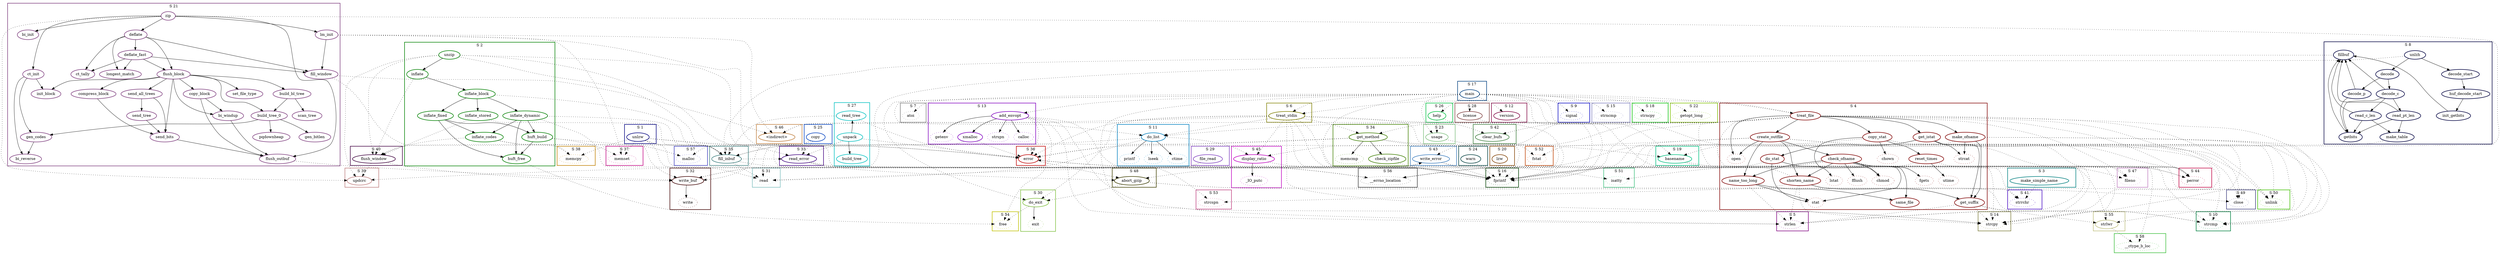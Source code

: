 digraph G {
  "UV zip (0)" [width=0.000000, height=0.000000, style=invis, label=""];
  "UV atoi (97)" [width=0.000000, height=0.000000, style=invis, label=""];
  "UV atoi (97)" [label="atoi", color="#808080", style=dotted];
  "UV zip (0)" [label="zip", color="#804080", style=bold];
  "UV do_exit (98)" [width=0.000000, height=0.000000, style=invis, label=""];
  "UV flush_outbuf (1)" [label="flush_outbuf", color="#804080", style=bold];
  "UV do_exit (98)" [label="do_exit", color="#80C040", style=bold];
  "UV updcrc (2)" [width=0.000000, height=0.000000, style=invis, label=""];
  "UV treat_file (99)" [width=0.000000, height=0.000000, style=invis,
                        label=""];
  "UV treat_file (99)" [label="treat_file", color="#800000", style=bold];
  "UV updcrc (2)" [label="updcrc", color="#C08080", style=bold];
  "UV treat_stdin (100)" [width=0.000000, height=0.000000, style=invis,
                          label=""];
  "UV treat_stdin (100)" [label="treat_stdin", color="#808000", style=bold];
  "UV bi_init (3)" [label="bi_init", color="#804080", style=bold];
  "UV do_list (101)" [width=0.000000, height=0.000000, style=invis, label=""];
  "UV do_list (101)" [label="do_list", color="#0080C0", style=bold];
  "UV ct_init (4)" [label="ct_init", color="#804080", style=bold];
  "UV fileno (102)" [width=0.000000, height=0.000000, style=invis, label=""];
  "UV fileno (102)" [label="fileno", color="#C080C0", style=dotted];
  "UV lm_init (5)" [label="lm_init", color="#804080", style=bold];
  "UV isatty (103)" [width=0.000000, height=0.000000, style=invis, label=""];
  "UV basename (6)" [width=0.000000, height=0.000000, style=invis, label=""];
  "UV isatty (103)" [label="isatty", color="#40C080", style=dotted];
  "UV basename (6)" [label="basename", color="#00C080", style=bold];
  "UV fstat (104)" [width=0.000000, height=0.000000, style=invis, label=""];
  "UV deflate (7)" [label="deflate", color="#804080", style=bold];
  "UV fstat (104)" [label="fstat", color="#C04000", style=dotted];
  "UV get_method (105)" [width=0.000000, height=0.000000, style=invis,
                         label=""];
  "UV file_read (8)" [width=0.000000, height=0.000000, style=invis, label=""];
  "UV get_method (105)" [label="get_method", color="#408000", style=bold];
  "UV file_read (8)" [label="file_read", color="#8040C0", style=bold];
  "UV read (9)" [width=0.000000, height=0.000000, style=invis, label=""];
  "UV get_istat (106)" [label="get_istat", color="#800000", style=bold];
  "UV read (9)" [label="read", color="#80C0C0", style=dotted];
  "UV copy (10)" [width=0.000000, height=0.000000, style=invis, label=""];
  "UV make_ofname (107)" [label="make_ofname", color="#800000", style=bold];
  "UV copy (10)" [label="copy", color="#0040C0", style=bold];
  "UV __errno_location (11)" [width=0.000000, height=0.000000, style=invis,
                              label=""];
  "UV __errno_location (11)" [label="__errno_location", color="#404040",
                              style=dotted];
  "UV open (108)" [label="open", color="#800000", style=dotted];
  "UV close (109)" [width=0.000000, height=0.000000, style=invis, label=""];
  "UV write_buf (12)" [width=0.000000, height=0.000000, style=invis, label=""];
  "UV close (109)" [label="close", color="#404080", style=dotted];
  "UV write_buf (12)" [label="write_buf", color="#400000", style=bold];
  "UV read_error (13)" [width=0.000000, height=0.000000, style=invis,
                        label=""];
  "UV read_error (13)" [label="read_error", color="#400080", style=bold];
  "UV create_outfile (110)" [label="create_outfile", color="#800000",
                             style=bold];
  "UV unlink (111)" [width=0.000000, height=0.000000, style=invis, label=""];
  "UV clear_bufs (14)" [width=0.000000, height=0.000000, style=invis,
                        label=""];
  "UV clear_bufs (14)" [label="clear_bufs", color="#408040", style=bold];
  "UV unlink (111)" [label="unlink", color="#40C000", style=dotted];
  "UV fill_inbuf (15)" [width=0.000000, height=0.000000, style=invis,
                        label=""];
  "UV copy_stat (112)" [label="copy_stat", color="#800000", style=bold];
  "UV fill_inbuf (15)" [label="fill_inbuf", color="#408080", style=bold];
  "UV flush_window (16)" [width=0.000000, height=0.000000, style=invis,
                          label=""];
  "UV check_ofname (113)" [label="check_ofname", color="#800000", style=bold];
  "UV flush_window (16)" [label="flush_window", color="#400040", style=bold];
  "UV write (17)" [label="write", color="#400000", style=dotted];
  "UV name_too_long (114)" [label="name_too_long", color="#800000",
                            style=bold];
  "UV write_error (18)" [width=0.000000, height=0.000000, style=invis,
                         label=""];
  "UV shorten_name (115)" [label="shorten_name", color="#800000", style=bold];
  "UV write_error (18)" [label="write_error", color="#4080C0", style=bold];
  "UV strlwr (19)" [width=0.000000, height=0.000000, style=invis, label=""];
  "UV strlwr (19)" [label="strlwr", color="#C0C080", style=bold];
  "UV do_stat (116)" [label="do_stat", color="#800000", style=bold];
  "UV __ctype_b_loc (20)" [width=0.000000, height=0.000000, style=invis,
                           label=""];
  "UV __ctype_b_loc (20)" [label="__ctype_b_loc", color="#40C040",
                           style=dotted];
  "UV lstat (117)" [label="lstat", color="#800000", style=dotted];
  "UV strrchr (21)" [width=0.000000, height=0.000000, style=invis, label=""];
  "UV stat (118)" [label="stat", color="#800000", style=dotted];
  "UV strrchr (21)" [label="strrchr", color="#4000C0", style=dotted];
  "UV make_simple_name (22)" [width=0.000000, height=0.000000, style=invis,
                              label=""];
  "UV make_simple_name (22)" [label="make_simple_name", color="#008080",
                              style=bold];
  "UV get_suffix (119)" [label="get_suffix", color="#800000", style=bold];
  "UV add_envopt (23)" [width=0.000000, height=0.000000, style=invis,
                        label=""];
  "UV strcat (120)" [label="strcat", color="#800000", style=dotted];
  "UV add_envopt (23)" [label="add_envopt", color="#8000C0", style=bold];
  "UV getenv (24)" [label="getenv", color="#8000C0", style=dotted];
  "UV memcmp (121)" [label="memcmp", color="#408000", style=dotted];
  "UV strlen (25)" [width=0.000000, height=0.000000, style=invis, label=""];
  "UV printf (122)" [label="printf", color="#0080C0", style=dotted];
  "UV strlen (25)" [label="strlen", color="#800080", style=dotted];
  "UV lseek (123)" [label="lseek", color="#0080C0", style=dotted];
  "UV xmalloc (26)" [label="xmalloc", color="#8000C0", style=bold];
  "UV strcpy (27)" [width=0.000000, height=0.000000, style=invis, label=""];
  "UV ctime (124)" [label="ctime", color="#0080C0", style=dotted];
  "UV strcpy (27)" [label="strcpy", color="#808040", style=dotted];
  "UV strspn (28)" [label="strspn", color="#8000C0", style=dotted];
  "UV same_file (125)" [label="same_file", color="#800000", style=bold];
  "UV strcspn (29)" [width=0.000000, height=0.000000, style=invis, label=""];
  "UV fflush (126)" [label="fflush", color="#800000", style=dotted];
  "UV strcspn (29)" [label="strcspn", color="#C04080", style=dotted];
  "UV free (30)" [width=0.000000, height=0.000000, style=invis, label=""];
  "UV fgets (127)" [label="fgets", color="#800000", style=dotted];
  "UV free (30)" [label="free", color="#C0C000", style=dotted];
  "UV chmod (128)" [label="chmod", color="#800000", style=dotted];
  "UV calloc (31)" [label="calloc", color="#8000C0", style=dotted];
  "UV error (32)" [width=0.000000, height=0.000000, style=invis, label=""];
  "UV reset_times (129)" [label="reset_times", color="#800000", style=bold];
  "UV error (32)" [label="error", color="#C00000", style=bold];
  "UV fprintf (33)" [width=0.000000, height=0.000000, style=invis, label=""];
  "UV utime (130)" [label="utime", color="#800000", style=dotted];
  "UV fprintf (33)" [label="fprintf", color="#004000", style=dotted];
  "UV abort_gzip (34)" [width=0.000000, height=0.000000, style=invis,
                        label=""];
  "UV chown (131)" [label="chown", color="#800000", style=dotted];
  "UV abort_gzip (34)" [label="abort_gzip", color="#404000", style=bold];
  "UV warn (35)" [width=0.000000, height=0.000000, style=invis, label=""];
  "UV warn (35)" [label="warn", color="#004040", style=bold];
  "UV exit (132)" [label="exit", color="#80C040", style=dotted];
  "UV perror (36)" [width=0.000000, height=0.000000, style=invis, label=""];
  "UV fill_window (133)" [label="fill_window", color="#804080", style=bold];
  "UV perror (36)" [label="perror", color="#C00040", style=dotted];
  "UV display_ratio (37)" [width=0.000000, height=0.000000, style=invis,
                           label=""];
  "UV display_ratio (37)" [label="display_ratio", color="#C000C0", style=bold];
  "UV longest_match (134)" [label="longest_match", color="#804080",
                            style=bold];
  "UV deflate_fast (135)" [label="deflate_fast", color="#804080", style=bold];
  "UV _IO_putc (38)" [label="_IO_putc", color="#C000C0", style=dotted];
  "UV malloc (39)" [width=0.000000, height=0.000000, style=invis, label=""];
  "UV malloc (39)" [label="malloc", color="#4040C0", style=dotted];
  "UV check_zipfile (40)" [label="check_zipfile", color="#408000", style=bold];
  "UV unzip (41)" [width=0.000000, height=0.000000, style=invis, label=""];
  "UV unzip (41)" [label="unzip", color="#008000", style=bold];
  "UV inflate (42)" [label="inflate", color="#008000", style=bold];
  "UV read_tree (43)" [label="read_tree", color="#00C0C0", style=bold];
  "UV build_tree (44)" [label="build_tree", color="#00C0C0", style=bold];
  "UV unpack (45)" [width=0.000000, height=0.000000, style=invis, label=""];
  "UV unpack (45)" [label="unpack", color="#00C0C0", style=bold];
  "UV unlzw (46)" [width=0.000000, height=0.000000, style=invis, label=""];
  "UV unlzw (46)" [label="unlzw", color="#000080", style=bold];
  "UV memset (47)" [width=0.000000, height=0.000000, style=invis, label=""];
  "UV memset (47)" [label="memset", color="#C00080", style=dotted];
  "UV memcpy (48)" [width=0.000000, height=0.000000, style=invis, label=""];
  "UV memcpy (48)" [label="memcpy", color="#C08000", style=dotted];
  "UV fillbuf (49)" [label="fillbuf", color="#000040", style=bold];
  "UV getbits (50)" [label="getbits", color="#000040", style=bold];
  "UV init_getbits (51)" [label="init_getbits", color="#000040", style=bold];
  "UV make_table (52)" [label="make_table", color="#000040", style=bold];
  "UV read_pt_len (53)" [label="read_pt_len", color="#000040", style=bold];
  "UV read_c_len (54)" [label="read_c_len", color="#000040", style=bold];
  "UV decode_c (55)" [label="decode_c", color="#000040", style=bold];
  "UV decode_p (56)" [label="decode_p", color="#000040", style=bold];
  "UV huf_decode_start (57)" [label="huf_decode_start", color="#000040",
                              style=bold];
  "UV decode_start (58)" [label="decode_start", color="#000040", style=bold];
  "UV decode (59)" [label="decode", color="#000040", style=bold];
  "UV unlzh (60)" [width=0.000000, height=0.000000, style=invis, label=""];
  "UV unlzh (60)" [label="unlzh", color="#000040", style=bold];
  "UV gen_codes (61)" [label="gen_codes", color="#804080", style=bold];
  "UV bi_reverse (62)" [label="bi_reverse", color="#804080", style=bold];
  "UV init_block (63)" [label="init_block", color="#804080", style=bold];
  "UV pqdownheap (64)" [label="pqdownheap", color="#804080", style=bold];
  "UV gen_bitlen (65)" [label="gen_bitlen", color="#804080", style=bold];
  "UV build_tree_0 (66)" [label="build_tree_0", color="#804080", style=bold];
  "UV scan_tree (67)" [label="scan_tree", color="#804080", style=bold];
  "UV send_tree (68)" [label="send_tree", color="#804080", style=bold];
  "UV send_bits (69)" [label="send_bits", color="#804080", style=bold];
  "UV build_bl_tree (70)" [label="build_bl_tree", color="#804080", style=bold];
  "UV send_all_trees (71)" [label="send_all_trees", color="#804080",
                            style=bold];
  "UV flush_block (72)" [label="flush_block", color="#804080", style=bold];
  "UV set_file_type (73)" [label="set_file_type", color="#804080", style=bold];
  "UV copy_block (74)" [label="copy_block", color="#804080", style=bold];
  "UV compress_block (75)" [label="compress_block", color="#804080",
                            style=bold];
  "UV bi_windup (76)" [label="bi_windup", color="#804080", style=bold];
  "UV ct_tally (77)" [label="ct_tally", color="#804080", style=bold];
  "UV lzw (78)" [width=0.000000, height=0.000000, style=invis, label=""];
  "UV lzw (78)" [label="lzw", color="#804000", style=bold];
  "UV huft_build (79)" [label="huft_build", color="#008000", style=bold];
  "UV huft_free (80)" [label="huft_free", color="#008000", style=bold];
  "UV inflate_codes (81)" [label="inflate_codes", color="#008000", style=bold];
  "UV inflate_stored (82)" [label="inflate_stored", color="#008000",
                            style=bold];
  "UV inflate_fixed (83)" [label="inflate_fixed", color="#008000", style=bold];
  "UV inflate_dynamic (84)" [label="inflate_dynamic", color="#008000",
                             style=bold];
  "UV inflate_block (85)" [label="inflate_block", color="#008000", style=bold];
  "UV <indirect> (86)" [width=0.000000, height=0.000000, style=invis,
                        label=""];
  "UV <indirect> (86)" [label="<indirect>", color="#C08040", style=bold];
  "UV usage (87)" [width=0.000000, height=0.000000, style=invis, label=""];
  "UV usage (87)" [label="usage", color="#80C080", style=bold];
  "UV help (88)" [width=0.000000, height=0.000000, style=invis, label=""];
  "UV help (88)" [label="help", color="#00C040", style=bold];
  "UV license (89)" [width=0.000000, height=0.000000, style=invis, label=""];
  "UV license (89)" [label="license", color="#804040", style=bold];
  "UV version (90)" [width=0.000000, height=0.000000, style=invis, label=""];
  "UV version (90)" [label="version", color="#800040", style=bold];
  "UV main (91)" [width=0.000000, height=0.000000, style=invis, label=""];
  "UV main (91)" [label="main", color="#004080", style=bold];
  "UV strcmp (92)" [width=0.000000, height=0.000000, style=invis, label=""];
  "UV strcmp (92)" [label="strcmp", color="#008040", style=dotted];
  "UV signal (93)" [width=0.000000, height=0.000000, style=invis, label=""];
  "UV signal (93)" [label="signal", color="#0000C0", style=dotted];
  "UV strncmp (94)" [width=0.000000, height=0.000000, style=invis, label=""];
  "UV strncmp (94)" [label="strncmp", color="#8080C0", style=dotted];
  "UV strncpy (95)" [width=0.000000, height=0.000000, style=invis, label=""];
  "UV strncpy (95)" [label="strncpy", color="#00C000", style=dotted];
  "UV getopt_long (96)" [width=0.000000, height=0.000000, style=invis,
                         label=""];
  "UV getopt_long (96)" [label="getopt_long", color="#80C000", style=dotted];
  
  subgraph cluster_36 { label="S 36";
    color="#C00000";
    style=bold;
    "UV error (32)";"UV error (32)"; };
  subgraph cluster_37 { label="S 37";
    color="#C00080";
    style=bold;
    "UV memset (47)";"UV memset (47)"; };
  subgraph cluster_50 { label="S 50";
    color="#40C000";
    style=bold;
    "UV unlink (111)";"UV unlink (111)"; };
  subgraph cluster_38 { label="S 38";
    color="#C08000";
    style=bold;
    "UV memcpy (48)";"UV memcpy (48)"; };
  subgraph cluster_51 { label="S 51";
    color="#40C080";
    style=bold;
    "UV isatty (103)";"UV isatty (103)"; };
  subgraph cluster_52 { label="S 52";
    color="#C04000";
    style=bold;
    "UV fstat (104)";"UV fstat (104)"; };
  subgraph cluster_39 { label="S 39";
    color="#C08080";
    style=bold;
    "UV updcrc (2)";"UV updcrc (2)"; };
  subgraph cluster_53 { label="S 53";
    color="#C04080";
    style=bold;
    "UV strcspn (29)";"UV strcspn (29)"; };
  subgraph cluster_54 { label="S 54";
    color="#C0C000";
    style=bold;
    "UV free (30)";"UV free (30)"; };
  subgraph cluster_20 { label="S 20";
    color="#804000";
    style=bold;
    "UV lzw (78)";"UV lzw (78)"; };
  subgraph cluster_55 { label="S 55";
    color="#C0C080";
    style=bold;
    "UV strlwr (19)";"UV strlwr (19)"; };
  subgraph cluster_56 { label="S 56";
    color="#404040";
    style=bold;
    "UV __errno_location (11)";"UV __errno_location (11)"; };
  subgraph cluster_21 { label="S 21";
    color="#804080";
    style=bold;
    "UV ct_tally (77)";"UV bi_windup (76)";"UV compress_block (75)";"UV copy_block (74)";"UV set_file_type (73)";"UV flush_block (72)";"UV send_all_trees (71)";"UV build_bl_tree (70)";"UV send_bits (69)";"UV send_tree (68)";"UV scan_tree (67)";"UV build_tree_0 (66)";"UV gen_bitlen (65)";"UV pqdownheap (64)";"UV init_block (63)";"UV bi_reverse (62)";"UV gen_codes (61)";"UV deflate_fast (135)";"UV longest_match (134)";"UV fill_window (133)";"UV deflate (7)";"UV lm_init (5)";"UV ct_init (4)";"UV bi_init (3)";"UV flush_outbuf (1)";"UV zip (0)";"UV zip (0)"; };
  subgraph cluster_22 { label="S 22";
    color="#80C000";
    style=bold;
    "UV getopt_long (96)";"UV getopt_long (96)"; };
  subgraph cluster_57 { label="S 57";
    color="#4040C0";
    style=bold;
    "UV malloc (39)";"UV malloc (39)"; };
  subgraph cluster_23 { label="S 23";
    color="#80C080";
    style=bold;
    "UV usage (87)";"UV usage (87)"; };
  subgraph cluster_58 { label="S 58";
    color="#40C040";
    style=bold;
    "UV __ctype_b_loc (20)";"UV __ctype_b_loc (20)"; };
  subgraph cluster_24 { label="S 24";
    color="#004040";
    style=bold;
    "UV warn (35)";"UV warn (35)"; };
  subgraph cluster_25 { label="S 25";
    color="#0040C0";
    style=bold;
    "UV copy (10)";"UV copy (10)"; };
  subgraph cluster_26 { label="S 26";
    color="#00C040";
    style=bold;
    "UV help (88)";"UV help (88)"; };
  subgraph cluster_27 { label="S 27";
    color="#00C0C0";
    style=bold;
    "UV unpack (45)";"UV unpack (45)";"UV build_tree (44)";"UV read_tree (43)"; };
  subgraph cluster_40 { label="S 40";
    color="#400040";
    style=bold;
    "UV flush_window (16)";"UV flush_window (16)"; };
  subgraph cluster_28 { label="S 28";
    color="#804040";
    style=bold;
    "UV license (89)";"UV license (89)"; };
  subgraph cluster_41 { label="S 41";
    color="#4000C0";
    style=bold;
    "UV strrchr (21)";"UV strrchr (21)"; };
  subgraph cluster_42 { label="S 42";
    color="#408040";
    style=bold;
    "UV clear_bufs (14)";"UV clear_bufs (14)"; };
  subgraph cluster_29 { label="S 29";
    color="#8040C0";
    style=bold;
    "UV file_read (8)";"UV file_read (8)"; };
  subgraph cluster_43 { label="S 43";
    color="#4080C0";
    style=bold;
    "UV write_error (18)";"UV write_error (18)"; };
  subgraph cluster_44 { label="S 44";
    color="#C00040";
    style=bold;
    "UV perror (36)";"UV perror (36)"; };
  subgraph cluster_10 { label="S 10";
    color="#008040";
    style=bold;
    "UV strcmp (92)";"UV strcmp (92)"; };
  subgraph cluster_1 { label="S 1";
    color="#000080";
    style=bold;
    "UV unlzw (46)";"UV unlzw (46)"; };
  subgraph cluster_45 { label="S 45";
    color="#C000C0";
    style=bold;
    "UV _IO_putc (38)";"UV display_ratio (37)";"UV display_ratio (37)"; };
  subgraph cluster_46 { label="S 46";
    color="#C08040";
    style=bold;
    "UV <indirect> (86)";"UV <indirect> (86)"; };
  subgraph cluster_2 { label="S 2";
    color="#008000";
    style=bold;
    "UV inflate_block (85)";"UV inflate_dynamic (84)";"UV inflate_fixed (83)";"UV inflate_stored (82)";"UV inflate_codes (81)";"UV huft_free (80)";"UV huft_build (79)";"UV inflate (42)";"UV unzip (41)";"UV unzip (41)"; };
  subgraph cluster_11 { label="S 11";
    color="#0080C0";
    style=bold;
    "UV ctime (124)";"UV lseek (123)";"UV printf (122)";"UV do_list (101)";"UV do_list (101)"; };
  subgraph cluster_12 { label="S 12";
    color="#800040";
    style=bold;
    "UV version (90)";"UV version (90)"; };
  subgraph cluster_47 { label="S 47";
    color="#C080C0";
    style=bold;
    "UV fileno (102)";"UV fileno (102)"; };
  subgraph cluster_3 { label="S 3";
    color="#008080";
    style=bold;
    "UV make_simple_name (22)";"UV make_simple_name (22)"; };
  subgraph cluster_48 { label="S 48";
    color="#404000";
    style=bold;
    "UV abort_gzip (34)";"UV abort_gzip (34)"; };
  subgraph cluster_13 { label="S 13";
    color="#8000C0";
    style=bold;
    "UV calloc (31)";"UV strspn (28)";"UV xmalloc (26)";"UV getenv (24)";"UV add_envopt (23)";"UV add_envopt (23)"; };
  subgraph cluster_4 { label="S 4";
    color="#800000";
    style=bold;
    "UV chown (131)";"UV utime (130)";"UV reset_times (129)";"UV chmod (128)";"UV fgets (127)";"UV fflush (126)";"UV same_file (125)";"UV strcat (120)";"UV get_suffix (119)";"UV stat (118)";"UV lstat (117)";"UV do_stat (116)";"UV shorten_name (115)";"UV name_too_long (114)";"UV check_ofname (113)";"UV copy_stat (112)";"UV create_outfile (110)";"UV open (108)";"UV make_ofname (107)";"UV get_istat (106)";"UV treat_file (99)";"UV treat_file (99)"; };
  subgraph cluster_49 { label="S 49";
    color="#404080";
    style=bold;
    "UV close (109)";"UV close (109)"; };
  subgraph cluster_14 { label="S 14";
    color="#808040";
    style=bold;
    "UV strcpy (27)";"UV strcpy (27)"; };
  subgraph cluster_5 { label="S 5";
    color="#800080";
    style=bold;
    "UV strlen (25)";"UV strlen (25)"; };
  subgraph cluster_15 { label="S 15";
    color="#8080C0";
    style=bold;
    "UV strncmp (94)";"UV strncmp (94)"; };
  subgraph cluster_6 { label="S 6";
    color="#808000";
    style=bold;
    "UV treat_stdin (100)";"UV treat_stdin (100)"; };
  subgraph cluster_16 { label="S 16";
    color="#004000";
    style=bold;
    "UV fprintf (33)";"UV fprintf (33)"; };
  subgraph cluster_7 { label="S 7";
    color="#808080";
    style=bold;
    "UV atoi (97)";"UV atoi (97)"; };
  subgraph cluster_17 { label="S 17";
    color="#004080";
    style=bold;
    "UV main (91)";"UV main (91)"; };
  subgraph cluster_8 { label="S 8";
    color="#000040";
    style=bold;
    "UV unlzh (60)";"UV unlzh (60)";"UV decode (59)";"UV decode_start (58)";"UV huf_decode_start (57)";"UV decode_p (56)";"UV decode_c (55)";"UV read_c_len (54)";"UV read_pt_len (53)";"UV make_table (52)";"UV init_getbits (51)";"UV getbits (50)";"UV fillbuf (49)"; };
  subgraph cluster_30 { label="S 30";
    color="#80C040";
    style=bold;
    "UV exit (132)";"UV do_exit (98)";"UV do_exit (98)"; };
  subgraph cluster_18 { label="S 18";
    color="#00C000";
    style=bold;
    "UV strncpy (95)";"UV strncpy (95)"; };
  subgraph cluster_9 { label="S 9";
    color="#0000C0";
    style=bold;
    "UV signal (93)";"UV signal (93)"; };
  subgraph cluster_31 { label="S 31";
    color="#80C0C0";
    style=bold;
    "UV read (9)";"UV read (9)"; };
  subgraph cluster_32 { label="S 32";
    color="#400000";
    style=bold;
    "UV write (17)";"UV write_buf (12)";"UV write_buf (12)"; };
  subgraph cluster_19 { label="S 19";
    color="#00C080";
    style=bold;
    "UV basename (6)";"UV basename (6)"; };
  subgraph cluster_33 { label="S 33";
    color="#400080";
    style=bold;
    "UV read_error (13)";"UV read_error (13)"; };
  subgraph cluster_34 { label="S 34";
    color="#408000";
    style=bold;
    "UV check_zipfile (40)";"UV memcmp (121)";"UV get_method (105)";"UV get_method (105)"; };
  subgraph cluster_35 { label="S 35";
    color="#408080";
    style=bold;
    "UV fill_inbuf (15)";"UV fill_inbuf (15)"; };
  
  "UV atoi (97)" -> "UV atoi (97)" [style=invis, minlen=0];
  "UV zip (0)" -> "UV zip (0)" [style=invis, minlen=0];
  "UV zip (0)" -> "UV flush_outbuf (1)";
  "UV zip (0)" -> "UV updcrc (2)" [style=dotted];
  "UV zip (0)" -> "UV bi_init (3)";
  "UV zip (0)" -> "UV ct_init (4)";
  "UV zip (0)" -> "UV lm_init (5)";
  "UV zip (0)" -> "UV basename (6)" [style=dotted];
  "UV zip (0)" -> "UV deflate (7)";
  "UV flush_outbuf (1)" -> "UV zip (0)" [style=invis, minlen=0];
  "UV flush_outbuf (1)" -> "UV write_buf (12)" [style=dotted];
  "UV do_exit (98)" -> "UV free (30)" [style=dotted];
  "UV do_exit (98)" -> "UV do_exit (98)" [style=invis, minlen=0];
  "UV do_exit (98)" -> "UV exit (132)";
  "UV treat_file (99)" -> "UV clear_bufs (14)" [style=dotted];
  "UV treat_file (99)" -> "UV write_error (18)" [style=dotted];
  "UV treat_file (99)" -> "UV strlen (25)" [style=dotted];
  "UV treat_file (99)" -> "UV strcpy (27)" [style=dotted];
  "UV treat_file (99)" -> "UV fprintf (33)" [style=dotted];
  "UV treat_file (99)" -> "UV perror (36)" [style=dotted];
  "UV treat_file (99)" -> "UV display_ratio (37)" [style=dotted];
  "UV treat_file (99)" -> "UV <indirect> (86)" [style=dotted];
  "UV treat_file (99)" -> "UV strcmp (92)" [style=dotted];
  "UV treat_file (99)" -> "UV treat_file (99)" [style=invis, minlen=0];
  "UV treat_file (99)" -> "UV treat_stdin (100)" [style=dotted];
  "UV treat_file (99)" -> "UV do_list (101)" [style=dotted];
  "UV treat_file (99)" -> "UV fileno (102)" [style=dotted];
  "UV treat_file (99)" -> "UV get_method (105)" [style=dotted];
  "UV treat_file (99)" -> "UV get_istat (106)";
  "UV treat_file (99)" -> "UV make_ofname (107)";
  "UV treat_file (99)" -> "UV open (108)";
  "UV treat_file (99)" -> "UV close (109)" [style=dotted];
  "UV treat_file (99)" -> "UV create_outfile (110)";
  "UV treat_file (99)" -> "UV unlink (111)" [style=dotted];
  "UV treat_file (99)" -> "UV copy_stat (112)";
  "UV updcrc (2)" -> "UV updcrc (2)" [style=invis, minlen=0];
  "UV treat_stdin (100)" -> "UV clear_bufs (14)" [style=dotted];
  "UV treat_stdin (100)" -> "UV strcpy (27)" [style=dotted];
  "UV treat_stdin (100)" -> "UV error (32)" [style=dotted];
  "UV treat_stdin (100)" -> "UV fprintf (33)" [style=dotted];
  "UV treat_stdin (100)" -> "UV display_ratio (37)" [style=dotted];
  "UV treat_stdin (100)" -> "UV <indirect> (86)" [style=dotted];
  "UV treat_stdin (100)" -> "UV do_exit (98)" [style=dotted];
  "UV treat_stdin (100)" -> "UV treat_stdin (100)" [style=invis, minlen=0];
  "UV treat_stdin (100)" -> "UV do_list (101)" [style=dotted];
  "UV treat_stdin (100)" -> "UV fileno (102)" [style=dotted];
  "UV treat_stdin (100)" -> "UV isatty (103)" [style=dotted];
  "UV treat_stdin (100)" -> "UV fstat (104)" [style=dotted];
  "UV treat_stdin (100)" -> "UV get_method (105)" [style=dotted];
  "UV bi_init (3)" -> "UV zip (0)" [style=invis, minlen=0];
  "UV do_list (101)" -> "UV read (9)" [style=dotted];
  "UV do_list (101)" -> "UV read_error (13)" [style=dotted];
  "UV do_list (101)" -> "UV display_ratio (37)" [style=dotted];
  "UV do_list (101)" -> "UV do_list (101)" [style=invis, minlen=0];
  "UV do_list (101)" -> "UV printf (122)";
  "UV do_list (101)" -> "UV lseek (123)";
  "UV do_list (101)" -> "UV ctime (124)";
  "UV ct_init (4)" -> "UV zip (0)" [style=invis, minlen=0];
  "UV ct_init (4)" -> "UV gen_codes (61)";
  "UV ct_init (4)" -> "UV bi_reverse (62)";
  "UV ct_init (4)" -> "UV init_block (63)";
  "UV fileno (102)" -> "UV fileno (102)" [style=invis, minlen=0];
  "UV lm_init (5)" -> "UV zip (0)" [style=invis, minlen=0];
  "UV lm_init (5)" -> "UV error (32)" [style=dotted];
  "UV lm_init (5)" -> "UV memset (47)" [style=dotted];
  "UV lm_init (5)" -> "UV <indirect> (86)" [style=dotted];
  "UV lm_init (5)" -> "UV fill_window (133)";
  "UV isatty (103)" -> "UV isatty (103)" [style=invis, minlen=0];
  "UV basename (6)" -> "UV basename (6)" [style=invis, minlen=0];
  "UV basename (6)" -> "UV strlwr (19)" [style=dotted];
  "UV basename (6)" -> "UV strrchr (21)" [style=dotted];
  "UV deflate (7)" -> "UV zip (0)" [style=invis, minlen=0];
  "UV deflate (7)" -> "UV flush_block (72)";
  "UV deflate (7)" -> "UV ct_tally (77)";
  "UV deflate (7)" -> "UV fill_window (133)";
  "UV deflate (7)" -> "UV longest_match (134)";
  "UV deflate (7)" -> "UV deflate_fast (135)";
  "UV fstat (104)" -> "UV fstat (104)" [style=invis, minlen=0];
  "UV get_method (105)" -> "UV basename (6)" [style=dotted];
  "UV get_method (105)" -> "UV fill_inbuf (15)" [style=dotted];
  "UV get_method (105)" -> "UV error (32)" [style=dotted];
  "UV get_method (105)" -> "UV fprintf (33)" [style=dotted];
  "UV get_method (105)" -> "UV check_zipfile (40)";
  "UV get_method (105)" -> "UV get_method (105)" [style=invis, minlen=0];
  "UV get_method (105)" -> "UV memcmp (121)";
  "UV file_read (8)" -> "UV updcrc (2)" [style=dotted];
  "UV file_read (8)" -> "UV file_read (8)" [style=invis, minlen=0];
  "UV file_read (8)" -> "UV read (9)" [style=dotted];
  "UV get_istat (106)" -> "UV __errno_location (11)" [style=dotted];
  "UV get_istat (106)" -> "UV strlen (25)" [style=dotted];
  "UV get_istat (106)" -> "UV strcpy (27)" [style=dotted];
  "UV get_istat (106)" -> "UV perror (36)" [style=dotted];
  "UV get_istat (106)" -> "UV strcmp (92)" [style=dotted];
  "UV get_istat (106)" -> "UV treat_file (99)" [style=invis, minlen=0];
  "UV get_istat (106)" -> "UV do_stat (116)";
  "UV get_istat (106)" -> "UV get_suffix (119)";
  "UV get_istat (106)" -> "UV strcat (120)";
  "UV read (9)" -> "UV read (9)" [style=invis, minlen=0];
  "UV make_ofname (107)" -> "UV strlwr (19)" [style=dotted];
  "UV make_ofname (107)" -> "UV strcpy (27)" [style=dotted];
  "UV make_ofname (107)" -> "UV fprintf (33)" [style=dotted];
  "UV make_ofname (107)" -> "UV strcmp (92)" [style=dotted];
  "UV make_ofname (107)" -> "UV treat_file (99)" [style=invis, minlen=0];
  "UV make_ofname (107)" -> "UV get_suffix (119)";
  "UV make_ofname (107)" -> "UV strcat (120)";
  "UV copy (10)" -> "UV read (9)" [style=dotted];
  "UV copy (10)" -> "UV copy (10)" [style=invis, minlen=0];
  "UV copy (10)" -> "UV __errno_location (11)" [style=dotted];
  "UV copy (10)" -> "UV write_buf (12)" [style=dotted];
  "UV copy (10)" -> "UV read_error (13)" [style=dotted];
  "UV __errno_location (11)" -> "UV __errno_location (11)" [style=invis,
                                                            minlen=0];
  "UV open (108)" -> "UV treat_file (99)" [style=invis, minlen=0];
  "UV close (109)" -> "UV close (109)" [style=invis, minlen=0];
  "UV write_buf (12)" -> "UV write_buf (12)" [style=invis, minlen=0];
  "UV write_buf (12)" -> "UV write (17)";
  "UV write_buf (12)" -> "UV write_error (18)" [style=dotted];
  "UV read_error (13)" -> "UV __errno_location (11)" [style=dotted];
  "UV read_error (13)" -> "UV read_error (13)" [style=invis, minlen=0];
  "UV read_error (13)" -> "UV fprintf (33)" [style=dotted];
  "UV read_error (13)" -> "UV abort_gzip (34)" [style=dotted];
  "UV read_error (13)" -> "UV perror (36)" [style=dotted];
  "UV create_outfile (110)" -> "UV fprintf (33)" [style=dotted];
  "UV create_outfile (110)" -> "UV perror (36)" [style=dotted];
  "UV create_outfile (110)" -> "UV treat_file (99)" [style=invis, minlen=0];
  "UV create_outfile (110)" -> "UV fstat (104)" [style=dotted];
  "UV create_outfile (110)" -> "UV open (108)";
  "UV create_outfile (110)" -> "UV close (109)" [style=dotted];
  "UV create_outfile (110)" -> "UV unlink (111)" [style=dotted];
  "UV create_outfile (110)" -> "UV check_ofname (113)";
  "UV create_outfile (110)" -> "UV name_too_long (114)";
  "UV create_outfile (110)" -> "UV shorten_name (115)";
  "UV clear_bufs (14)" -> "UV clear_bufs (14)" [style=invis, minlen=0];
  "UV unlink (111)" -> "UV unlink (111)" [style=invis, minlen=0];
  "UV copy_stat (112)" -> "UV fprintf (33)" [style=dotted];
  "UV copy_stat (112)" -> "UV perror (36)" [style=dotted];
  "UV copy_stat (112)" -> "UV treat_file (99)" [style=invis, minlen=0];
  "UV copy_stat (112)" -> "UV unlink (111)" [style=dotted];
  "UV copy_stat (112)" -> "UV chmod (128)";
  "UV copy_stat (112)" -> "UV reset_times (129)";
  "UV copy_stat (112)" -> "UV chown (131)";
  "UV fill_inbuf (15)" -> "UV read (9)" [style=dotted];
  "UV fill_inbuf (15)" -> "UV __errno_location (11)" [style=dotted];
  "UV fill_inbuf (15)" -> "UV read_error (13)" [style=dotted];
  "UV fill_inbuf (15)" -> "UV fill_inbuf (15)" [style=invis, minlen=0];
  "UV check_ofname (113)" -> "UV __errno_location (11)" [style=dotted];
  "UV check_ofname (113)" -> "UV __ctype_b_loc (20)" [style=dotted];
  "UV check_ofname (113)" -> "UV strcpy (27)" [style=dotted];
  "UV check_ofname (113)" -> "UV fprintf (33)" [style=dotted];
  "UV check_ofname (113)" -> "UV perror (36)" [style=dotted];
  "UV check_ofname (113)" -> "UV strcmp (92)" [style=dotted];
  "UV check_ofname (113)" -> "UV treat_file (99)" [style=invis, minlen=0];
  "UV check_ofname (113)" -> "UV fileno (102)" [style=dotted];
  "UV check_ofname (113)" -> "UV isatty (103)" [style=dotted];
  "UV check_ofname (113)" -> "UV unlink (111)" [style=dotted];
  "UV check_ofname (113)" -> "UV name_too_long (114)";
  "UV check_ofname (113)" -> "UV shorten_name (115)";
  "UV check_ofname (113)" -> "UV stat (118)";
  "UV check_ofname (113)" -> "UV same_file (125)";
  "UV check_ofname (113)" -> "UV fflush (126)";
  "UV check_ofname (113)" -> "UV fgets (127)";
  "UV check_ofname (113)" -> "UV chmod (128)";
  "UV flush_window (16)" -> "UV updcrc (2)" [style=dotted];
  "UV flush_window (16)" -> "UV write_buf (12)" [style=dotted];
  "UV flush_window (16)" -> "UV flush_window (16)" [style=invis, minlen=0];
  "UV write (17)" -> "UV write_buf (12)" [style=invis, minlen=0];
  "UV name_too_long (114)" -> "UV strlen (25)" [style=dotted];
  "UV name_too_long (114)" -> "UV treat_file (99)" [style=invis, minlen=0];
  "UV name_too_long (114)" -> "UV stat (118)";
  "UV name_too_long (114)" -> "UV same_file (125)";
  "UV shorten_name (115)" -> "UV strrchr (21)" [style=dotted];
  "UV shorten_name (115)" -> "UV strlen (25)" [style=dotted];
  "UV shorten_name (115)" -> "UV strcpy (27)" [style=dotted];
  "UV shorten_name (115)" -> "UV strcspn (29)" [style=dotted];
  "UV shorten_name (115)" -> "UV error (32)" [style=dotted];
  "UV shorten_name (115)" -> "UV strcmp (92)" [style=dotted];
  "UV shorten_name (115)" -> "UV treat_file (99)" [style=invis, minlen=0];
  "UV shorten_name (115)" -> "UV get_suffix (119)";
  "UV write_error (18)" -> "UV write_error (18)" [style=invis, minlen=0];
  "UV write_error (18)" -> "UV fprintf (33)" [style=dotted];
  "UV write_error (18)" -> "UV abort_gzip (34)" [style=dotted];
  "UV write_error (18)" -> "UV perror (36)" [style=dotted];
  "UV strlwr (19)" -> "UV strlwr (19)" [style=invis, minlen=0];
  "UV strlwr (19)" -> "UV __ctype_b_loc (20)" [style=dotted];
  "UV do_stat (116)" -> "UV __errno_location (11)" [style=dotted];
  "UV do_stat (116)" -> "UV treat_file (99)" [style=invis, minlen=0];
  "UV do_stat (116)" -> "UV lstat (117)";
  "UV do_stat (116)" -> "UV stat (118)";
  "UV __ctype_b_loc (20)" -> "UV __ctype_b_loc (20)" [style=invis, minlen=0];
  "UV lstat (117)" -> "UV treat_file (99)" [style=invis, minlen=0];
  "UV stat (118)" -> "UV treat_file (99)" [style=invis, minlen=0];
  "UV strrchr (21)" -> "UV strrchr (21)" [style=invis, minlen=0];
  "UV make_simple_name (22)" -> "UV strrchr (21)" [style=dotted];
  "UV make_simple_name (22)" -> "UV make_simple_name (22)" [style=invis,
                                                            minlen=0];
  "UV get_suffix (119)" -> "UV strlwr (19)" [style=dotted];
  "UV get_suffix (119)" -> "UV strlen (25)" [style=dotted];
  "UV get_suffix (119)" -> "UV strcpy (27)" [style=dotted];
  "UV get_suffix (119)" -> "UV strcmp (92)" [style=dotted];
  "UV get_suffix (119)" -> "UV treat_file (99)" [style=invis, minlen=0];
  "UV strcat (120)" -> "UV treat_file (99)" [style=invis, minlen=0];
  "UV add_envopt (23)" -> "UV add_envopt (23)" [style=invis, minlen=0];
  "UV add_envopt (23)" -> "UV getenv (24)";
  "UV add_envopt (23)" -> "UV strlen (25)" [style=dotted];
  "UV add_envopt (23)" -> "UV xmalloc (26)";
  "UV add_envopt (23)" -> "UV strcpy (27)" [style=dotted];
  "UV add_envopt (23)" -> "UV strspn (28)";
  "UV add_envopt (23)" -> "UV strcspn (29)" [style=dotted];
  "UV add_envopt (23)" -> "UV free (30)" [style=dotted];
  "UV add_envopt (23)" -> "UV calloc (31)";
  "UV add_envopt (23)" -> "UV error (32)" [style=dotted];
  "UV getenv (24)" -> "UV add_envopt (23)" [style=invis, minlen=0];
  "UV memcmp (121)" -> "UV get_method (105)" [style=invis, minlen=0];
  "UV printf (122)" -> "UV do_list (101)" [style=invis, minlen=0];
  "UV strlen (25)" -> "UV strlen (25)" [style=invis, minlen=0];
  "UV lseek (123)" -> "UV do_list (101)" [style=invis, minlen=0];
  "UV xmalloc (26)" -> "UV add_envopt (23)" [style=invis, minlen=0];
  "UV xmalloc (26)" -> "UV error (32)" [style=dotted];
  "UV xmalloc (26)" -> "UV malloc (39)" [style=dotted];
  "UV ctime (124)" -> "UV do_list (101)" [style=invis, minlen=0];
  "UV strcpy (27)" -> "UV strcpy (27)" [style=invis, minlen=0];
  "UV strspn (28)" -> "UV add_envopt (23)" [style=invis, minlen=0];
  "UV same_file (125)" -> "UV treat_file (99)" [style=invis, minlen=0];
  "UV fflush (126)" -> "UV treat_file (99)" [style=invis, minlen=0];
  "UV strcspn (29)" -> "UV strcspn (29)" [style=invis, minlen=0];
  "UV fgets (127)" -> "UV treat_file (99)" [style=invis, minlen=0];
  "UV free (30)" -> "UV free (30)" [style=invis, minlen=0];
  "UV chmod (128)" -> "UV treat_file (99)" [style=invis, minlen=0];
  "UV calloc (31)" -> "UV add_envopt (23)" [style=invis, minlen=0];
  "UV reset_times (129)" -> "UV fprintf (33)" [style=dotted];
  "UV reset_times (129)" -> "UV perror (36)" [style=dotted];
  "UV reset_times (129)" -> "UV treat_file (99)" [style=invis, minlen=0];
  "UV reset_times (129)" -> "UV utime (130)";
  "UV error (32)" -> "UV error (32)" [style=invis, minlen=0];
  "UV error (32)" -> "UV fprintf (33)" [style=dotted];
  "UV error (32)" -> "UV abort_gzip (34)" [style=dotted];
  "UV utime (130)" -> "UV treat_file (99)" [style=invis, minlen=0];
  "UV fprintf (33)" -> "UV fprintf (33)" [style=invis, minlen=0];
  "UV chown (131)" -> "UV treat_file (99)" [style=invis, minlen=0];
  "UV abort_gzip (34)" -> "UV abort_gzip (34)" [style=invis, minlen=0];
  "UV abort_gzip (34)" -> "UV do_exit (98)" [style=dotted];
  "UV abort_gzip (34)" -> "UV close (109)" [style=dotted];
  "UV abort_gzip (34)" -> "UV unlink (111)" [style=dotted];
  "UV warn (35)" -> "UV fprintf (33)" [style=dotted];
  "UV warn (35)" -> "UV warn (35)" [style=invis, minlen=0];
  "UV exit (132)" -> "UV do_exit (98)" [style=invis, minlen=0];
  "UV fill_window (133)" -> "UV zip (0)" [style=invis, minlen=0];
  "UV fill_window (133)" -> "UV memcpy (48)" [style=dotted];
  "UV fill_window (133)" -> "UV <indirect> (86)" [style=dotted];
  "UV perror (36)" -> "UV perror (36)" [style=invis, minlen=0];
  "UV display_ratio (37)" -> "UV fprintf (33)" [style=dotted];
  "UV display_ratio (37)" -> "UV display_ratio (37)" [style=invis, minlen=0];
  "UV display_ratio (37)" -> "UV _IO_putc (38)";
  "UV longest_match (134)" -> "UV zip (0)" [style=invis, minlen=0];
  "UV deflate_fast (135)" -> "UV zip (0)" [style=invis, minlen=0];
  "UV deflate_fast (135)" -> "UV flush_block (72)";
  "UV deflate_fast (135)" -> "UV ct_tally (77)";
  "UV deflate_fast (135)" -> "UV fill_window (133)";
  "UV deflate_fast (135)" -> "UV longest_match (134)";
  "UV _IO_putc (38)" -> "UV display_ratio (37)" [style=invis, minlen=0];
  "UV malloc (39)" -> "UV malloc (39)" [style=invis, minlen=0];
  "UV check_zipfile (40)" -> "UV fprintf (33)" [style=dotted];
  "UV check_zipfile (40)" -> "UV get_method (105)" [style=invis, minlen=0];
  "UV unzip (41)" -> "UV updcrc (2)" [style=dotted];
  "UV unzip (41)" -> "UV fill_inbuf (15)" [style=dotted];
  "UV unzip (41)" -> "UV flush_window (16)" [style=dotted];
  "UV unzip (41)" -> "UV error (32)" [style=dotted];
  "UV unzip (41)" -> "UV fprintf (33)" [style=dotted];
  "UV unzip (41)" -> "UV unzip (41)" [style=invis, minlen=0];
  "UV unzip (41)" -> "UV inflate (42)";
  "UV inflate (42)" -> "UV flush_window (16)" [style=dotted];
  "UV inflate (42)" -> "UV unzip (41)" [style=invis, minlen=0];
  "UV inflate (42)" -> "UV inflate_block (85)";
  "UV read_tree (43)" -> "UV fill_inbuf (15)" [style=dotted];
  "UV read_tree (43)" -> "UV error (32)" [style=dotted];
  "UV read_tree (43)" -> "UV unpack (45)" [style=invis, minlen=0];
  "UV build_tree (44)" -> "UV unpack (45)" [style=invis, minlen=0];
  "UV unpack (45)" -> "UV fill_inbuf (15)" [style=dotted];
  "UV unpack (45)" -> "UV flush_window (16)" [style=dotted];
  "UV unpack (45)" -> "UV error (32)" [style=dotted];
  "UV unpack (45)" -> "UV read_tree (43)";
  "UV unpack (45)" -> "UV build_tree (44)";
  "UV unpack (45)" -> "UV unpack (45)" [style=invis, minlen=0];
  "UV unlzw (46)" -> "UV read (9)" [style=dotted];
  "UV unlzw (46)" -> "UV write_buf (12)" [style=dotted];
  "UV unlzw (46)" -> "UV read_error (13)" [style=dotted];
  "UV unlzw (46)" -> "UV fill_inbuf (15)" [style=dotted];
  "UV unlzw (46)" -> "UV error (32)" [style=dotted];
  "UV unlzw (46)" -> "UV fprintf (33)" [style=dotted];
  "UV unlzw (46)" -> "UV unlzw (46)" [style=invis, minlen=0];
  "UV unlzw (46)" -> "UV memset (47)" [style=dotted];
  "UV unlzw (46)" -> "UV memcpy (48)" [style=dotted];
  "UV memset (47)" -> "UV memset (47)" [style=invis, minlen=0];
  "UV memcpy (48)" -> "UV memcpy (48)" [style=invis, minlen=0];
  "UV fillbuf (49)" -> "UV fill_inbuf (15)" [style=dotted];
  "UV fillbuf (49)" -> "UV unlzh (60)" [style=invis, minlen=0];
  "UV getbits (50)" -> "UV fillbuf (49)";
  "UV getbits (50)" -> "UV unlzh (60)" [style=invis, minlen=0];
  "UV init_getbits (51)" -> "UV fillbuf (49)";
  "UV init_getbits (51)" -> "UV unlzh (60)" [style=invis, minlen=0];
  "UV make_table (52)" -> "UV error (32)" [style=dotted];
  "UV make_table (52)" -> "UV unlzh (60)" [style=invis, minlen=0];
  "UV read_pt_len (53)" -> "UV fillbuf (49)";
  "UV read_pt_len (53)" -> "UV getbits (50)";
  "UV read_pt_len (53)" -> "UV make_table (52)";
  "UV read_pt_len (53)" -> "UV unlzh (60)" [style=invis, minlen=0];
  "UV read_c_len (54)" -> "UV fillbuf (49)";
  "UV read_c_len (54)" -> "UV getbits (50)";
  "UV read_c_len (54)" -> "UV make_table (52)";
  "UV read_c_len (54)" -> "UV unlzh (60)" [style=invis, minlen=0];
  "UV decode_c (55)" -> "UV fillbuf (49)";
  "UV decode_c (55)" -> "UV getbits (50)";
  "UV decode_c (55)" -> "UV read_pt_len (53)";
  "UV decode_c (55)" -> "UV read_c_len (54)";
  "UV decode_c (55)" -> "UV unlzh (60)" [style=invis, minlen=0];
  "UV decode_p (56)" -> "UV fillbuf (49)";
  "UV decode_p (56)" -> "UV getbits (50)";
  "UV decode_p (56)" -> "UV unlzh (60)" [style=invis, minlen=0];
  "UV huf_decode_start (57)" -> "UV init_getbits (51)";
  "UV huf_decode_start (57)" -> "UV unlzh (60)" [style=invis, minlen=0];
  "UV decode_start (58)" -> "UV huf_decode_start (57)";
  "UV decode_start (58)" -> "UV unlzh (60)" [style=invis, minlen=0];
  "UV decode (59)" -> "UV decode_c (55)";
  "UV decode (59)" -> "UV decode_p (56)";
  "UV decode (59)" -> "UV unlzh (60)" [style=invis, minlen=0];
  "UV unlzh (60)" -> "UV write_buf (12)" [style=dotted];
  "UV unlzh (60)" -> "UV decode_start (58)";
  "UV unlzh (60)" -> "UV decode (59)";
  "UV unlzh (60)" -> "UV unlzh (60)" [style=invis, minlen=0];
  "UV gen_codes (61)" -> "UV zip (0)" [style=invis, minlen=0];
  "UV gen_codes (61)" -> "UV bi_reverse (62)";
  "UV bi_reverse (62)" -> "UV zip (0)" [style=invis, minlen=0];
  "UV init_block (63)" -> "UV zip (0)" [style=invis, minlen=0];
  "UV pqdownheap (64)" -> "UV zip (0)" [style=invis, minlen=0];
  "UV gen_bitlen (65)" -> "UV zip (0)" [style=invis, minlen=0];
  "UV build_tree_0 (66)" -> "UV zip (0)" [style=invis, minlen=0];
  "UV build_tree_0 (66)" -> "UV gen_codes (61)";
  "UV build_tree_0 (66)" -> "UV pqdownheap (64)";
  "UV build_tree_0 (66)" -> "UV gen_bitlen (65)";
  "UV scan_tree (67)" -> "UV zip (0)" [style=invis, minlen=0];
  "UV send_tree (68)" -> "UV zip (0)" [style=invis, minlen=0];
  "UV send_tree (68)" -> "UV send_bits (69)";
  "UV send_bits (69)" -> "UV zip (0)" [style=invis, minlen=0];
  "UV send_bits (69)" -> "UV flush_outbuf (1)";
  "UV build_bl_tree (70)" -> "UV zip (0)" [style=invis, minlen=0];
  "UV build_bl_tree (70)" -> "UV build_tree_0 (66)";
  "UV build_bl_tree (70)" -> "UV scan_tree (67)";
  "UV send_all_trees (71)" -> "UV zip (0)" [style=invis, minlen=0];
  "UV send_all_trees (71)" -> "UV send_tree (68)";
  "UV send_all_trees (71)" -> "UV send_bits (69)";
  "UV flush_block (72)" -> "UV zip (0)" [style=invis, minlen=0];
  "UV flush_block (72)" -> "UV init_block (63)";
  "UV flush_block (72)" -> "UV build_tree_0 (66)";
  "UV flush_block (72)" -> "UV send_bits (69)";
  "UV flush_block (72)" -> "UV build_bl_tree (70)";
  "UV flush_block (72)" -> "UV send_all_trees (71)";
  "UV flush_block (72)" -> "UV set_file_type (73)";
  "UV flush_block (72)" -> "UV copy_block (74)";
  "UV flush_block (72)" -> "UV compress_block (75)";
  "UV flush_block (72)" -> "UV bi_windup (76)";
  "UV set_file_type (73)" -> "UV zip (0)" [style=invis, minlen=0];
  "UV copy_block (74)" -> "UV zip (0)" [style=invis, minlen=0];
  "UV copy_block (74)" -> "UV flush_outbuf (1)";
  "UV copy_block (74)" -> "UV bi_windup (76)";
  "UV compress_block (75)" -> "UV zip (0)" [style=invis, minlen=0];
  "UV compress_block (75)" -> "UV send_bits (69)";
  "UV bi_windup (76)" -> "UV zip (0)" [style=invis, minlen=0];
  "UV bi_windup (76)" -> "UV flush_outbuf (1)";
  "UV ct_tally (77)" -> "UV zip (0)" [style=invis, minlen=0];
  "UV lzw (78)" -> "UV fprintf (33)" [style=dotted];
  "UV lzw (78)" -> "UV lzw (78)" [style=invis, minlen=0];
  "UV huft_build (79)" -> "UV malloc (39)" [style=dotted];
  "UV huft_build (79)" -> "UV unzip (41)" [style=invis, minlen=0];
  "UV huft_build (79)" -> "UV memset (47)" [style=dotted];
  "UV huft_build (79)" -> "UV huft_free (80)";
  "UV huft_free (80)" -> "UV free (30)" [style=dotted];
  "UV huft_free (80)" -> "UV unzip (41)" [style=invis, minlen=0];
  "UV inflate_codes (81)" -> "UV fill_inbuf (15)" [style=dotted];
  "UV inflate_codes (81)" -> "UV flush_window (16)" [style=dotted];
  "UV inflate_codes (81)" -> "UV unzip (41)" [style=invis, minlen=0];
  "UV inflate_codes (81)" -> "UV memcpy (48)" [style=dotted];
  "UV inflate_stored (82)" -> "UV fill_inbuf (15)" [style=dotted];
  "UV inflate_stored (82)" -> "UV flush_window (16)" [style=dotted];
  "UV inflate_stored (82)" -> "UV unzip (41)" [style=invis, minlen=0];
  "UV inflate_fixed (83)" -> "UV unzip (41)" [style=invis, minlen=0];
  "UV inflate_fixed (83)" -> "UV huft_build (79)";
  "UV inflate_fixed (83)" -> "UV huft_free (80)";
  "UV inflate_fixed (83)" -> "UV inflate_codes (81)";
  "UV inflate_dynamic (84)" -> "UV fill_inbuf (15)" [style=dotted];
  "UV inflate_dynamic (84)" -> "UV fprintf (33)" [style=dotted];
  "UV inflate_dynamic (84)" -> "UV unzip (41)" [style=invis, minlen=0];
  "UV inflate_dynamic (84)" -> "UV huft_build (79)";
  "UV inflate_dynamic (84)" -> "UV huft_free (80)";
  "UV inflate_dynamic (84)" -> "UV inflate_codes (81)";
  "UV inflate_block (85)" -> "UV fill_inbuf (15)" [style=dotted];
  "UV inflate_block (85)" -> "UV unzip (41)" [style=invis, minlen=0];
  "UV inflate_block (85)" -> "UV inflate_stored (82)";
  "UV inflate_block (85)" -> "UV inflate_fixed (83)";
  "UV inflate_block (85)" -> "UV inflate_dynamic (84)";
  "UV <indirect> (86)" -> "UV <indirect> (86)" [style=invis, minlen=0];
  "UV usage (87)" -> "UV fprintf (33)" [style=dotted];
  "UV usage (87)" -> "UV usage (87)" [style=invis, minlen=0];
  "UV help (88)" -> "UV fprintf (33)" [style=dotted];
  "UV help (88)" -> "UV usage (87)" [style=dotted];
  "UV help (88)" -> "UV help (88)" [style=invis, minlen=0];
  "UV license (89)" -> "UV fprintf (33)" [style=dotted];
  "UV license (89)" -> "UV license (89)" [style=invis, minlen=0];
  "UV version (90)" -> "UV fprintf (33)" [style=dotted];
  "UV version (90)" -> "UV version (90)" [style=invis, minlen=0];
  "UV main (91)" -> "UV basename (6)" [style=dotted];
  "UV main (91)" -> "UV add_envopt (23)" [style=dotted];
  "UV main (91)" -> "UV strlen (25)" [style=dotted];
  "UV main (91)" -> "UV strcpy (27)" [style=dotted];
  "UV main (91)" -> "UV fprintf (33)" [style=dotted];
  "UV main (91)" -> "UV usage (87)" [style=dotted];
  "UV main (91)" -> "UV help (88)" [style=dotted];
  "UV main (91)" -> "UV license (89)" [style=dotted];
  "UV main (91)" -> "UV version (90)" [style=dotted];
  "UV main (91)" -> "UV main (91)" [style=invis, minlen=0];
  "UV main (91)" -> "UV strcmp (92)" [style=dotted];
  "UV main (91)" -> "UV signal (93)" [style=dotted];
  "UV main (91)" -> "UV strncmp (94)" [style=dotted];
  "UV main (91)" -> "UV strncpy (95)" [style=dotted];
  "UV main (91)" -> "UV getopt_long (96)" [style=dotted];
  "UV main (91)" -> "UV atoi (97)" [style=dotted];
  "UV main (91)" -> "UV do_exit (98)" [style=dotted];
  "UV main (91)" -> "UV treat_file (99)" [style=dotted];
  "UV main (91)" -> "UV treat_stdin (100)" [style=dotted];
  "UV main (91)" -> "UV do_list (101)" [style=dotted];
  "UV strcmp (92)" -> "UV strcmp (92)" [style=invis, minlen=0];
  "UV signal (93)" -> "UV signal (93)" [style=invis, minlen=0];
  "UV strncmp (94)" -> "UV strncmp (94)" [style=invis, minlen=0];
  "UV strncpy (95)" -> "UV strncpy (95)" [style=invis, minlen=0];
  "UV getopt_long (96)" -> "UV getopt_long (96)" [style=invis, minlen=0];
  
  }